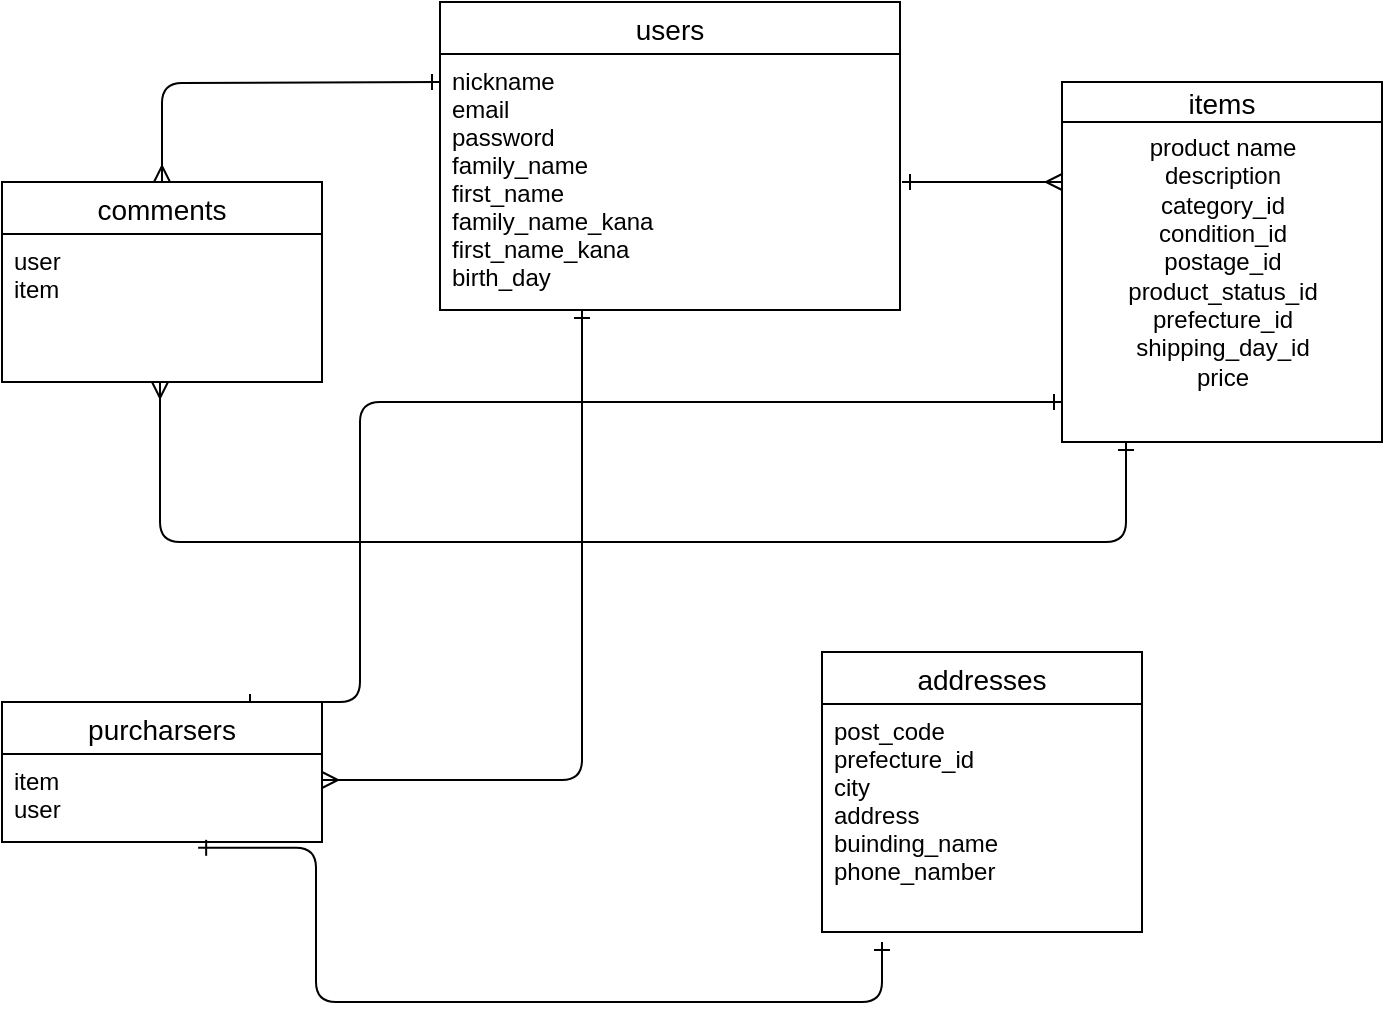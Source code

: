 <mxfile version="13.1.3">
    <diagram id="6hGFLwfOUW9BJ-s0fimq" name="Page-1">
        <mxGraphModel dx="992" dy="774" grid="1" gridSize="10" guides="1" tooltips="1" connect="1" arrows="1" fold="1" page="1" pageScale="1" pageWidth="827" pageHeight="1169" math="0" shadow="0">
            <root>
                <mxCell id="0"/>
                <mxCell id="1" parent="0"/>
                <mxCell id="2" value="users" style="swimlane;fontStyle=0;childLayout=stackLayout;horizontal=1;startSize=26;horizontalStack=0;resizeParent=1;resizeParentMax=0;resizeLast=0;collapsible=1;marginBottom=0;align=center;fontSize=14;" vertex="1" parent="1">
                    <mxGeometry x="299" y="260" width="230" height="154" as="geometry"/>
                </mxCell>
                <mxCell id="5" value="nickname&#10;email&#10;password&#10;family_name&#10;first_name&#10;family_name_kana&#10;first_name_kana&#10;birth_day" style="text;strokeColor=none;fillColor=none;spacingLeft=4;spacingRight=4;overflow=hidden;rotatable=0;points=[[0,0.5],[1,0.5]];portConstraint=eastwest;fontSize=12;" vertex="1" parent="2">
                    <mxGeometry y="26" width="230" height="128" as="geometry"/>
                </mxCell>
                <mxCell id="6" value="items" style="swimlane;fontStyle=0;childLayout=stackLayout;horizontal=1;startSize=20;horizontalStack=0;resizeParent=1;resizeParentMax=0;resizeLast=0;collapsible=1;marginBottom=0;align=center;fontSize=14;" vertex="1" parent="1">
                    <mxGeometry x="610" y="300" width="160" height="180" as="geometry"/>
                </mxCell>
                <mxCell id="35" value="" style="fontSize=12;html=1;endArrow=ERmany;startArrow=ERone;startFill=0;" edge="1" parent="1">
                    <mxGeometry width="100" height="100" relative="1" as="geometry">
                        <mxPoint x="530" y="350" as="sourcePoint"/>
                        <mxPoint x="610" y="350" as="targetPoint"/>
                        <Array as="points">
                            <mxPoint x="570" y="350"/>
                        </Array>
                    </mxGeometry>
                </mxCell>
                <mxCell id="10" value="comments" style="swimlane;fontStyle=0;childLayout=stackLayout;horizontal=1;startSize=26;horizontalStack=0;resizeParent=1;resizeParentMax=0;resizeLast=0;collapsible=1;marginBottom=0;align=center;fontSize=14;" vertex="1" parent="1">
                    <mxGeometry x="80" y="350" width="160" height="100" as="geometry"/>
                </mxCell>
                <mxCell id="11" value="user&#10;item&#10;" style="text;strokeColor=none;fillColor=none;spacingLeft=4;spacingRight=4;overflow=hidden;rotatable=0;points=[[0,0.5],[1,0.5]];portConstraint=eastwest;fontSize=12;" vertex="1" parent="10">
                    <mxGeometry y="26" width="160" height="74" as="geometry"/>
                </mxCell>
                <mxCell id="36" value="" style="fontSize=12;html=1;endArrow=ERmany;edgeStyle=orthogonalEdgeStyle;startArrow=ERone;startFill=0;" edge="1" parent="1" target="10">
                    <mxGeometry width="100" height="100" relative="1" as="geometry">
                        <mxPoint x="299" y="300" as="sourcePoint"/>
                        <mxPoint x="159" y="340" as="targetPoint"/>
                    </mxGeometry>
                </mxCell>
                <mxCell id="37" value="" style="fontSize=12;html=1;endArrow=ERmany;edgeStyle=orthogonalEdgeStyle;startArrow=ERone;startFill=0;" edge="1" parent="1" target="19">
                    <mxGeometry width="100" height="100" relative="1" as="geometry">
                        <mxPoint x="370" y="414" as="sourcePoint"/>
                        <mxPoint x="370" y="650" as="targetPoint"/>
                        <Array as="points">
                            <mxPoint x="370" y="649"/>
                        </Array>
                    </mxGeometry>
                </mxCell>
                <mxCell id="38" value="" style="fontSize=12;html=1;endArrow=ERone;startArrow=ERone;startFill=0;endFill=0;edgeStyle=orthogonalEdgeStyle;exitX=0.75;exitY=0;exitDx=0;exitDy=0;" edge="1" parent="1" source="18">
                    <mxGeometry width="100" height="100" relative="1" as="geometry">
                        <mxPoint x="270" y="460" as="sourcePoint"/>
                        <mxPoint x="610" y="460" as="targetPoint"/>
                        <Array as="points">
                            <mxPoint x="259" y="460"/>
                        </Array>
                    </mxGeometry>
                </mxCell>
                <mxCell id="14" value="addresses" style="swimlane;fontStyle=0;childLayout=stackLayout;horizontal=1;startSize=26;horizontalStack=0;resizeParent=1;resizeParentMax=0;resizeLast=0;collapsible=1;marginBottom=0;align=center;fontSize=14;" vertex="1" parent="1">
                    <mxGeometry x="490" y="585" width="160" height="140" as="geometry"/>
                </mxCell>
                <mxCell id="15" value="post_code&#10;prefecture_id&#10;city&#10;address&#10;buinding_name&#10;phone_namber&#10;&#10;&#10;&#10;&#10;" style="text;strokeColor=none;fillColor=none;spacingLeft=4;spacingRight=4;overflow=hidden;rotatable=0;points=[[0,0.5],[1,0.5]];portConstraint=eastwest;fontSize=12;" vertex="1" parent="14">
                    <mxGeometry y="26" width="160" height="114" as="geometry"/>
                </mxCell>
                <mxCell id="39" value="" style="fontSize=12;html=1;endArrow=ERone;edgeStyle=orthogonalEdgeStyle;endFill=0;startArrow=ERmany;startFill=0;" edge="1" parent="1">
                    <mxGeometry width="100" height="100" relative="1" as="geometry">
                        <mxPoint x="159" y="450" as="sourcePoint"/>
                        <mxPoint x="642" y="480" as="targetPoint"/>
                        <Array as="points">
                            <mxPoint x="159" y="530"/>
                            <mxPoint x="642" y="530"/>
                        </Array>
                    </mxGeometry>
                </mxCell>
                <mxCell id="40" value="" style="fontSize=12;html=1;endArrow=ERone;edgeStyle=orthogonalEdgeStyle;exitX=0.613;exitY=1.066;exitDx=0;exitDy=0;exitPerimeter=0;endFill=0;startArrow=ERone;startFill=0;" edge="1" parent="1" source="19">
                    <mxGeometry width="100" height="100" relative="1" as="geometry">
                        <mxPoint x="240" y="760" as="sourcePoint"/>
                        <mxPoint x="520" y="730" as="targetPoint"/>
                        <Array as="points">
                            <mxPoint x="237" y="760"/>
                            <mxPoint x="520" y="760"/>
                        </Array>
                    </mxGeometry>
                </mxCell>
                <mxCell id="27" value="product name&lt;br&gt;description&lt;br&gt;category_id&lt;br&gt;condition_id&lt;br&gt;postage_id&lt;br&gt;product_status_id&lt;br&gt;prefecture_id&lt;br&gt;shipping_day_id&lt;br&gt;price" style="text;html=1;align=center;verticalAlign=middle;resizable=0;points=[];autosize=1;" vertex="1" parent="1">
                    <mxGeometry x="610" y="330" width="160" height="120" as="geometry"/>
                </mxCell>
                <mxCell id="18" value="purcharsers" style="swimlane;fontStyle=0;childLayout=stackLayout;horizontal=1;startSize=26;horizontalStack=0;resizeParent=1;resizeParentMax=0;resizeLast=0;collapsible=1;marginBottom=0;align=center;fontSize=14;" vertex="1" parent="1">
                    <mxGeometry x="80" y="610" width="160" height="70" as="geometry"/>
                </mxCell>
                <mxCell id="19" value="item&#10;user" style="text;strokeColor=none;fillColor=none;spacingLeft=4;spacingRight=4;overflow=hidden;rotatable=0;points=[[0,0.5],[1,0.5]];portConstraint=eastwest;fontSize=12;" vertex="1" parent="18">
                    <mxGeometry y="26" width="160" height="44" as="geometry"/>
                </mxCell>
            </root>
        </mxGraphModel>
    </diagram>
</mxfile>
